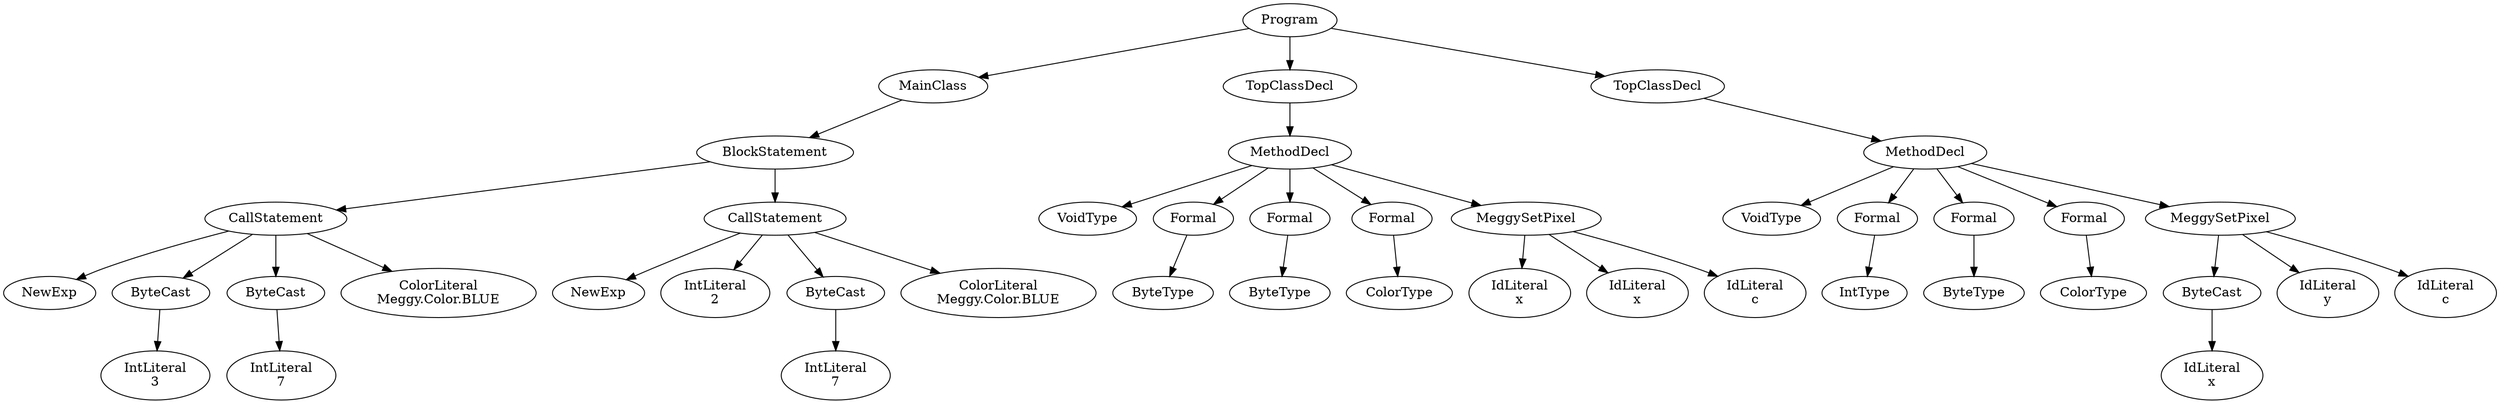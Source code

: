 digraph ASTGraph {
0 [ label="Program" ];
1 [ label="MainClass" ];
0 -> 1
2 [ label="BlockStatement" ];
1 -> 2
3 [ label="CallStatement" ];
2 -> 3
4 [ label="NewExp" ];
3 -> 4
5 [ label="ByteCast" ];
3 -> 5
6 [ label="IntLiteral\n3" ];
5 -> 6
7 [ label="ByteCast" ];
3 -> 7
8 [ label="IntLiteral\n7" ];
7 -> 8
9 [ label="ColorLiteral\nMeggy.Color.BLUE" ];
3 -> 9
10 [ label="CallStatement" ];
2 -> 10
11 [ label="NewExp" ];
10 -> 11
12 [ label="IntLiteral\n2" ];
10 -> 12
13 [ label="ByteCast" ];
10 -> 13
14 [ label="IntLiteral\n7" ];
13 -> 14
15 [ label="ColorLiteral\nMeggy.Color.BLUE" ];
10 -> 15
16 [ label="TopClassDecl" ];
0 -> 16
17 [ label="MethodDecl" ];
16 -> 17
18 [ label="VoidType" ];
17 -> 18
19 [ label="Formal" ];
17 -> 19
20 [ label="ByteType" ];
19 -> 20
21 [ label="Formal" ];
17 -> 21
22 [ label="ByteType" ];
21 -> 22
23 [ label="Formal" ];
17 -> 23
24 [ label="ColorType" ];
23 -> 24
25 [ label="MeggySetPixel" ];
17 -> 25
26 [ label="IdLiteral\nx" ];
25 -> 26
27 [ label="IdLiteral\nx" ];
25 -> 27
28 [ label="IdLiteral\nc" ];
25 -> 28
29 [ label="TopClassDecl" ];
0 -> 29
30 [ label="MethodDecl" ];
29 -> 30
31 [ label="VoidType" ];
30 -> 31
32 [ label="Formal" ];
30 -> 32
33 [ label="IntType" ];
32 -> 33
34 [ label="Formal" ];
30 -> 34
35 [ label="ByteType" ];
34 -> 35
36 [ label="Formal" ];
30 -> 36
37 [ label="ColorType" ];
36 -> 37
38 [ label="MeggySetPixel" ];
30 -> 38
39 [ label="ByteCast" ];
38 -> 39
40 [ label="IdLiteral\nx" ];
39 -> 40
41 [ label="IdLiteral\ny" ];
38 -> 41
42 [ label="IdLiteral\nc" ];
38 -> 42
}
